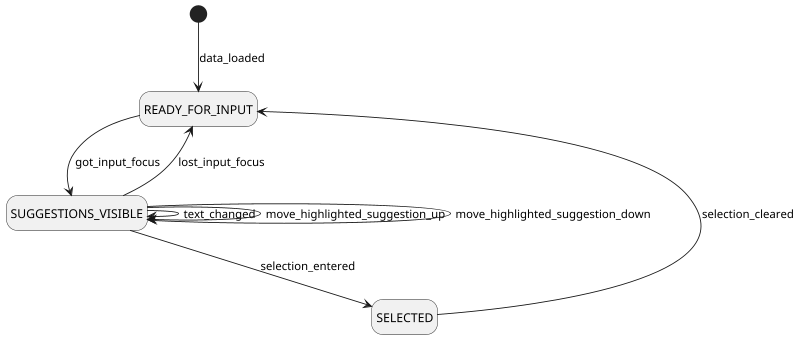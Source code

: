 @startuml typeahead-fsm-state-diagram
scale 800 width
hide empty description

[*] --> READY_FOR_INPUT: data_loaded
READY_FOR_INPUT --> SUGGESTIONS_VISIBLE: got_input_focus
SUGGESTIONS_VISIBLE --> READY_FOR_INPUT: lost_input_focus
SUGGESTIONS_VISIBLE --> SUGGESTIONS_VISIBLE: text_changed
SUGGESTIONS_VISIBLE --> SUGGESTIONS_VISIBLE: move_highlighted_suggestion_up
SUGGESTIONS_VISIBLE --> SUGGESTIONS_VISIBLE: move_highlighted_suggestion_down
SUGGESTIONS_VISIBLE --> SELECTED: selection_entered
SELECTED --> READY_FOR_INPUT: selection_cleared

@enduml